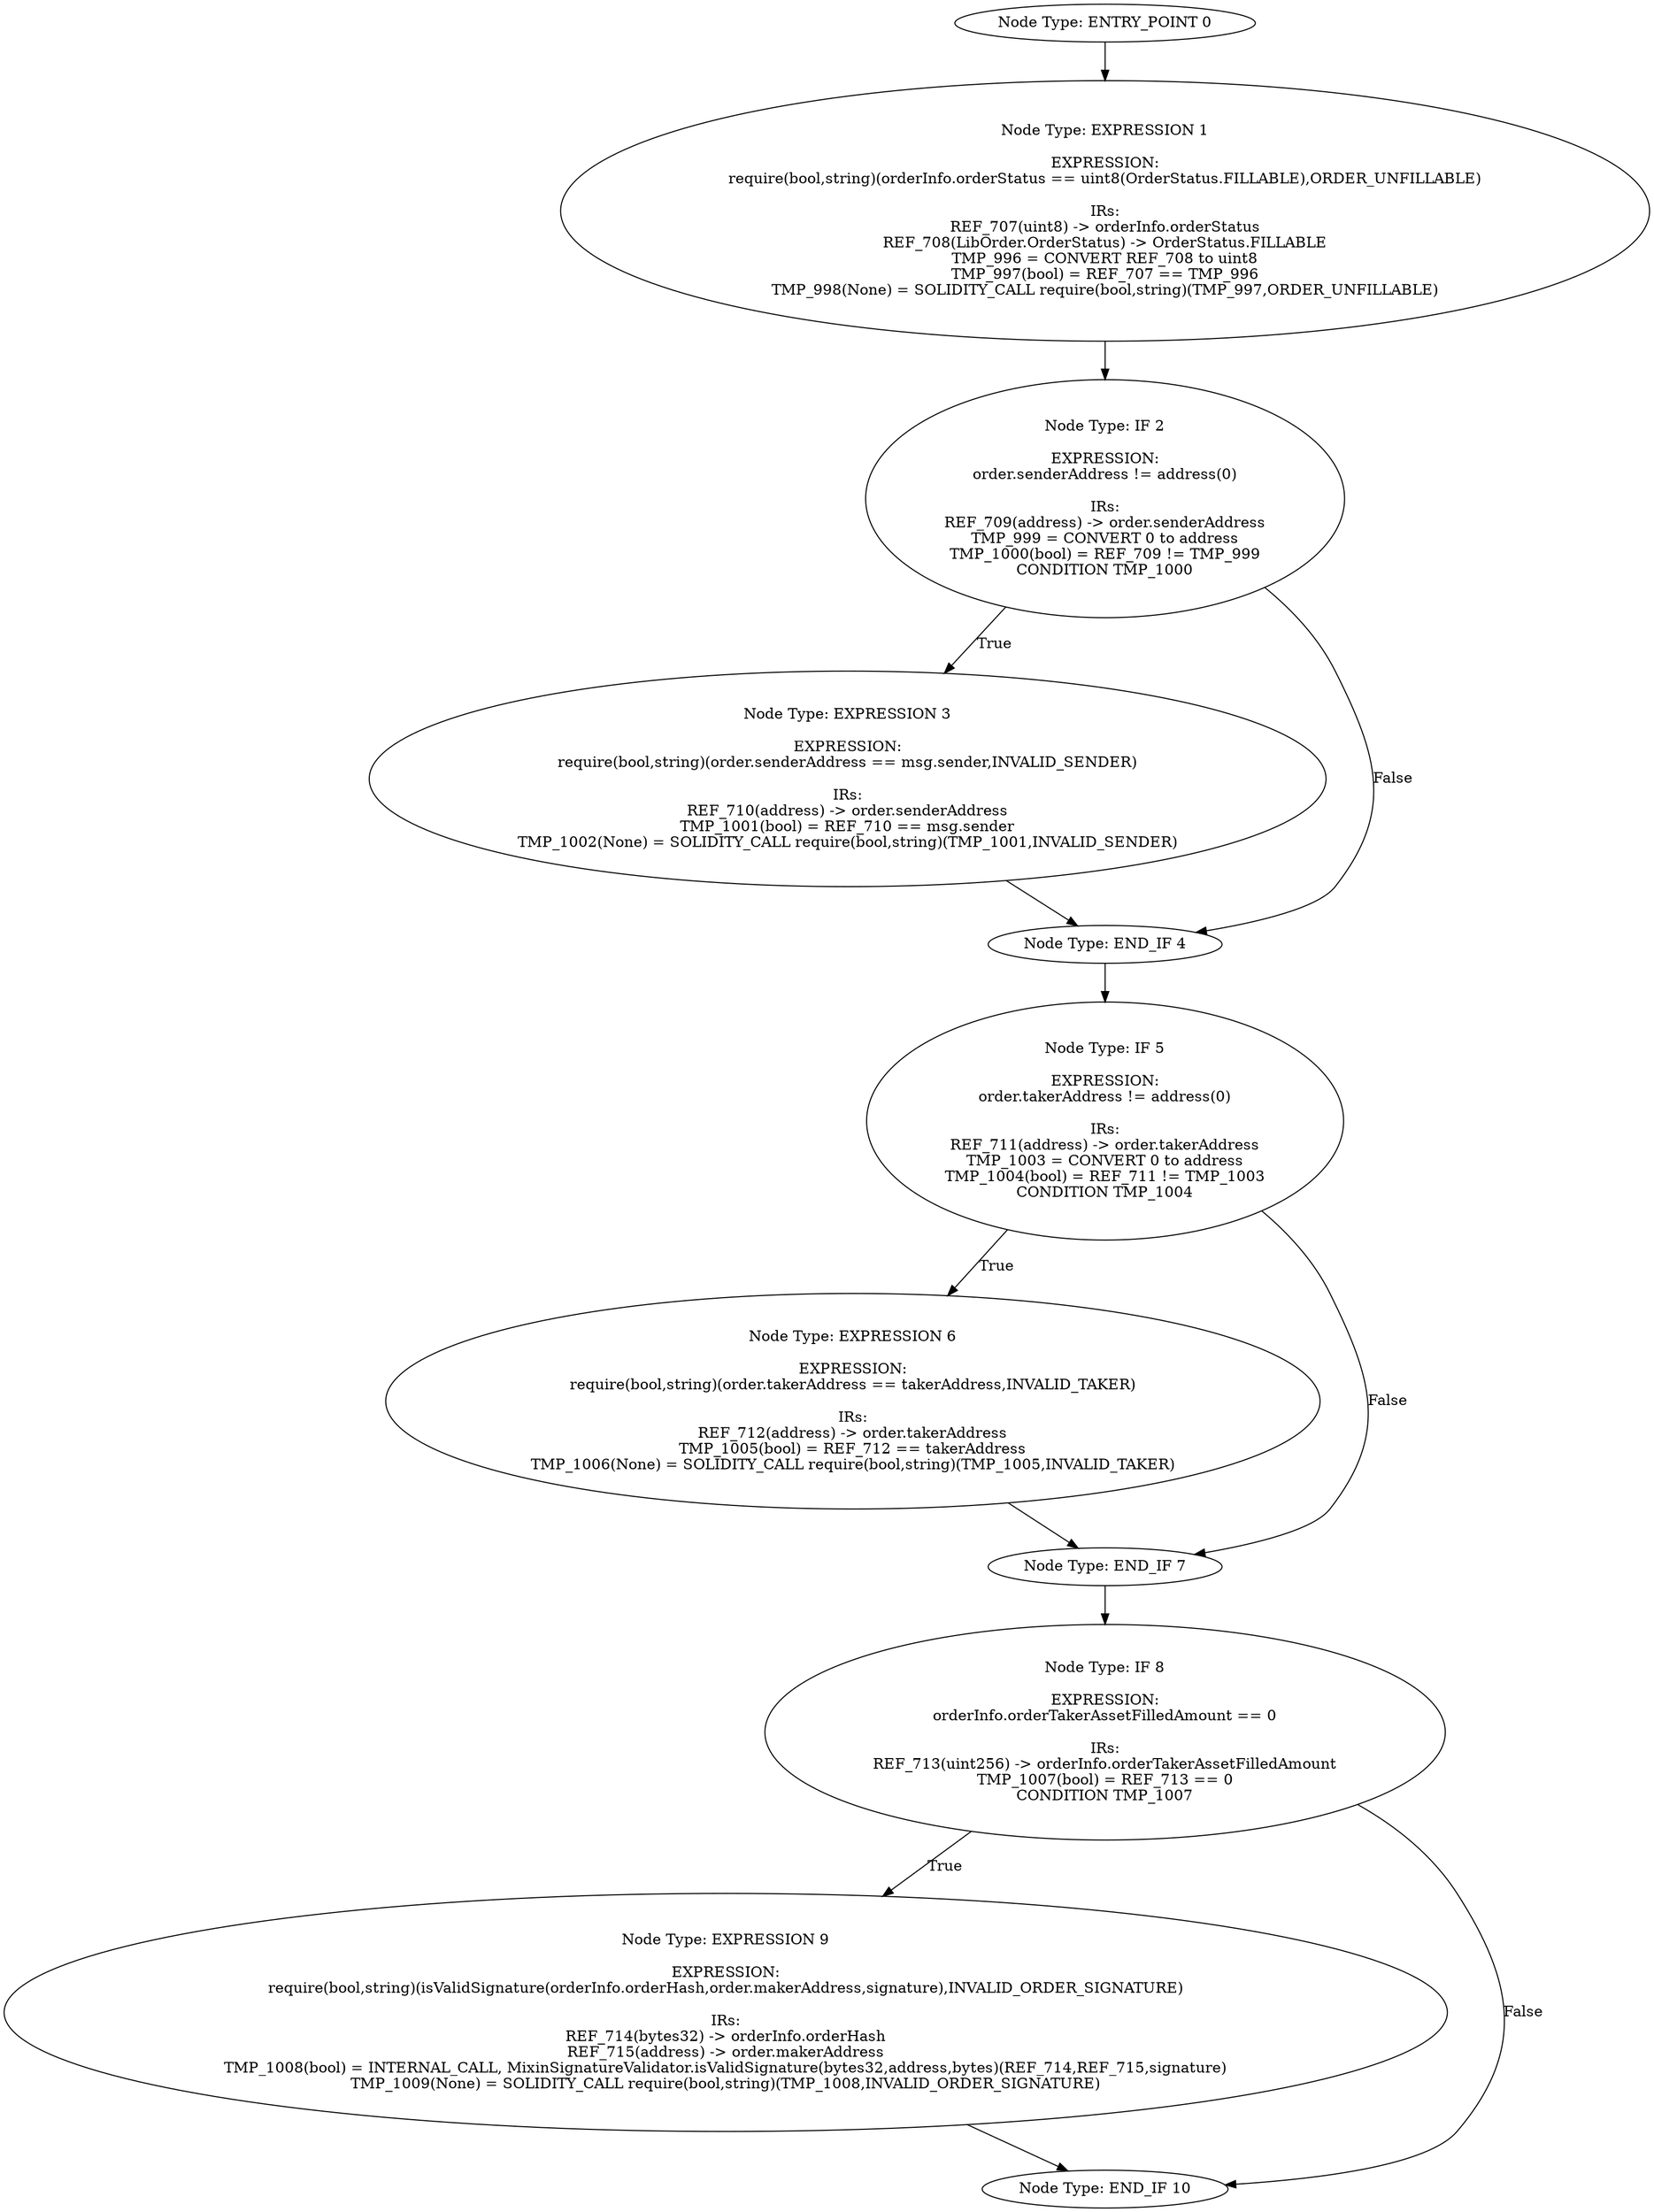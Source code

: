 digraph{
0[label="Node Type: ENTRY_POINT 0
"];
0->1;
1[label="Node Type: EXPRESSION 1

EXPRESSION:
require(bool,string)(orderInfo.orderStatus == uint8(OrderStatus.FILLABLE),ORDER_UNFILLABLE)

IRs:
REF_707(uint8) -> orderInfo.orderStatus
REF_708(LibOrder.OrderStatus) -> OrderStatus.FILLABLE
TMP_996 = CONVERT REF_708 to uint8
TMP_997(bool) = REF_707 == TMP_996
TMP_998(None) = SOLIDITY_CALL require(bool,string)(TMP_997,ORDER_UNFILLABLE)"];
1->2;
2[label="Node Type: IF 2

EXPRESSION:
order.senderAddress != address(0)

IRs:
REF_709(address) -> order.senderAddress
TMP_999 = CONVERT 0 to address
TMP_1000(bool) = REF_709 != TMP_999
CONDITION TMP_1000"];
2->3[label="True"];
2->4[label="False"];
3[label="Node Type: EXPRESSION 3

EXPRESSION:
require(bool,string)(order.senderAddress == msg.sender,INVALID_SENDER)

IRs:
REF_710(address) -> order.senderAddress
TMP_1001(bool) = REF_710 == msg.sender
TMP_1002(None) = SOLIDITY_CALL require(bool,string)(TMP_1001,INVALID_SENDER)"];
3->4;
4[label="Node Type: END_IF 4
"];
4->5;
5[label="Node Type: IF 5

EXPRESSION:
order.takerAddress != address(0)

IRs:
REF_711(address) -> order.takerAddress
TMP_1003 = CONVERT 0 to address
TMP_1004(bool) = REF_711 != TMP_1003
CONDITION TMP_1004"];
5->6[label="True"];
5->7[label="False"];
6[label="Node Type: EXPRESSION 6

EXPRESSION:
require(bool,string)(order.takerAddress == takerAddress,INVALID_TAKER)

IRs:
REF_712(address) -> order.takerAddress
TMP_1005(bool) = REF_712 == takerAddress
TMP_1006(None) = SOLIDITY_CALL require(bool,string)(TMP_1005,INVALID_TAKER)"];
6->7;
7[label="Node Type: END_IF 7
"];
7->8;
8[label="Node Type: IF 8

EXPRESSION:
orderInfo.orderTakerAssetFilledAmount == 0

IRs:
REF_713(uint256) -> orderInfo.orderTakerAssetFilledAmount
TMP_1007(bool) = REF_713 == 0
CONDITION TMP_1007"];
8->9[label="True"];
8->10[label="False"];
9[label="Node Type: EXPRESSION 9

EXPRESSION:
require(bool,string)(isValidSignature(orderInfo.orderHash,order.makerAddress,signature),INVALID_ORDER_SIGNATURE)

IRs:
REF_714(bytes32) -> orderInfo.orderHash
REF_715(address) -> order.makerAddress
TMP_1008(bool) = INTERNAL_CALL, MixinSignatureValidator.isValidSignature(bytes32,address,bytes)(REF_714,REF_715,signature)
TMP_1009(None) = SOLIDITY_CALL require(bool,string)(TMP_1008,INVALID_ORDER_SIGNATURE)"];
9->10;
10[label="Node Type: END_IF 10
"];
}
